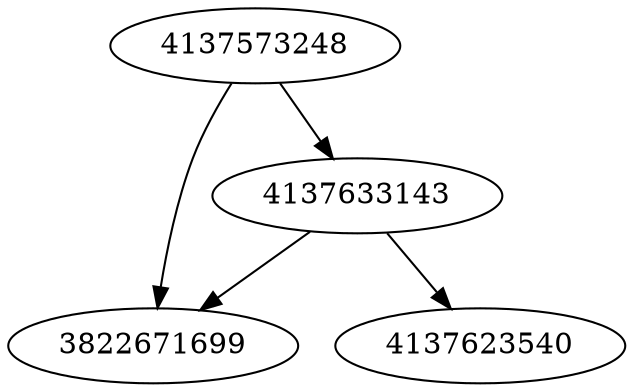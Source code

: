 strict digraph  {
4137573248;
3822671699;
4137623540;
4137633143;
4137573248 -> 4137633143;
4137573248 -> 3822671699;
4137633143 -> 3822671699;
4137633143 -> 4137623540;
}
